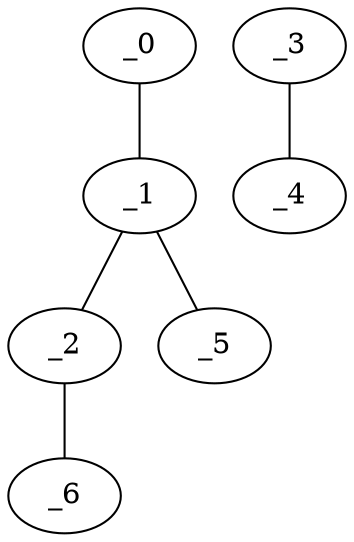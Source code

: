graph AP1_0005 {
	_0	 [x="0.912446",
		y="0.208681"];
	_1	 [x="1.51",
		y="2.5"];
	_0 -- _1;
	_2	 [x="2.3",
		y="0.71"];
	_1 -- _2;
	_5	 [x="2.64113",
		y="0.946876"];
	_1 -- _5;
	_6	 [x="1.92123",
		y="0.650725"];
	_2 -- _6;
	_3	 [x="0.887202",
		y="1.10796"];
	_4	 [x="1.93121",
		y="1.79166"];
	_3 -- _4;
}
